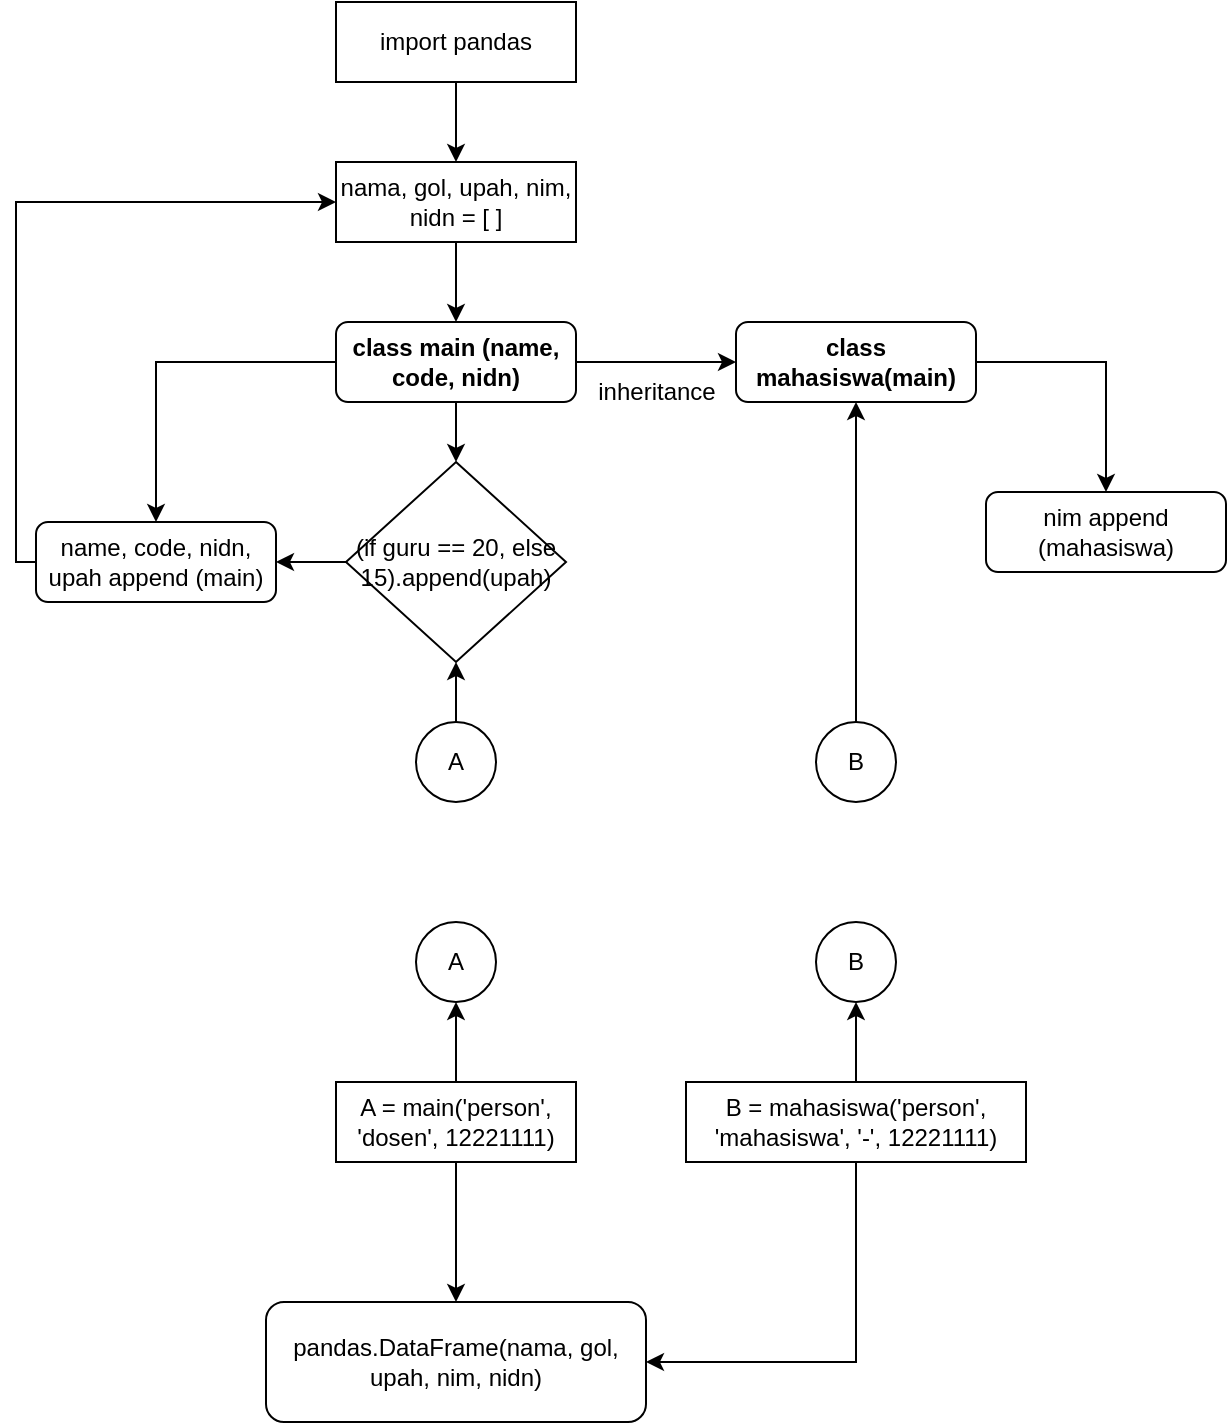 <mxfile version="20.6.2" type="github"><diagram id="MqfDlW2UL3y2WA-V3zeb" name="Page-1"><mxGraphModel dx="868" dy="455" grid="1" gridSize="10" guides="1" tooltips="1" connect="1" arrows="1" fold="1" page="1" pageScale="1" pageWidth="850" pageHeight="1100" math="0" shadow="0"><root><mxCell id="0"/><mxCell id="1" parent="0"/><mxCell id="zfCaOWEHbz__5iektYM7-3" style="edgeStyle=orthogonalEdgeStyle;rounded=0;orthogonalLoop=1;jettySize=auto;html=1;exitX=0.5;exitY=1;exitDx=0;exitDy=0;entryX=0.5;entryY=0;entryDx=0;entryDy=0;" parent="1" source="zfCaOWEHbz__5iektYM7-1" target="zfCaOWEHbz__5iektYM7-2" edge="1"><mxGeometry relative="1" as="geometry"/></mxCell><mxCell id="zfCaOWEHbz__5iektYM7-1" value="import pandas" style="rounded=0;whiteSpace=wrap;html=1;" parent="1" vertex="1"><mxGeometry x="315" y="195" width="120" height="40" as="geometry"/></mxCell><mxCell id="zfCaOWEHbz__5iektYM7-6" style="edgeStyle=orthogonalEdgeStyle;rounded=0;orthogonalLoop=1;jettySize=auto;html=1;exitX=0.5;exitY=1;exitDx=0;exitDy=0;" parent="1" source="zfCaOWEHbz__5iektYM7-2" target="zfCaOWEHbz__5iektYM7-4" edge="1"><mxGeometry relative="1" as="geometry"/></mxCell><mxCell id="zfCaOWEHbz__5iektYM7-2" value="nama, gol, upah, nim, nidn = [ ]" style="rounded=0;whiteSpace=wrap;html=1;" parent="1" vertex="1"><mxGeometry x="315" y="275" width="120" height="40" as="geometry"/></mxCell><mxCell id="zfCaOWEHbz__5iektYM7-15" style="edgeStyle=orthogonalEdgeStyle;rounded=0;orthogonalLoop=1;jettySize=auto;html=1;exitX=1;exitY=0.5;exitDx=0;exitDy=0;entryX=0;entryY=0.5;entryDx=0;entryDy=0;" parent="1" source="zfCaOWEHbz__5iektYM7-4" target="zfCaOWEHbz__5iektYM7-14" edge="1"><mxGeometry relative="1" as="geometry"/></mxCell><mxCell id="zfCaOWEHbz__5iektYM7-26" style="edgeStyle=orthogonalEdgeStyle;rounded=0;orthogonalLoop=1;jettySize=auto;html=1;exitX=0;exitY=0.5;exitDx=0;exitDy=0;entryX=0.5;entryY=0;entryDx=0;entryDy=0;" parent="1" source="zfCaOWEHbz__5iektYM7-4" target="zfCaOWEHbz__5iektYM7-5" edge="1"><mxGeometry relative="1" as="geometry"/></mxCell><mxCell id="zfCaOWEHbz__5iektYM7-54" style="edgeStyle=orthogonalEdgeStyle;rounded=0;orthogonalLoop=1;jettySize=auto;html=1;exitX=0.5;exitY=1;exitDx=0;exitDy=0;entryX=0.5;entryY=0;entryDx=0;entryDy=0;" parent="1" source="zfCaOWEHbz__5iektYM7-4" target="zfCaOWEHbz__5iektYM7-53" edge="1"><mxGeometry relative="1" as="geometry"/></mxCell><mxCell id="zfCaOWEHbz__5iektYM7-4" value="&lt;b&gt;class main (name, code, nidn)&lt;/b&gt;" style="rounded=1;whiteSpace=wrap;html=1;" parent="1" vertex="1"><mxGeometry x="315" y="355" width="120" height="40" as="geometry"/></mxCell><mxCell id="zfCaOWEHbz__5iektYM7-8" style="edgeStyle=orthogonalEdgeStyle;rounded=0;orthogonalLoop=1;jettySize=auto;html=1;exitX=0;exitY=0.5;exitDx=0;exitDy=0;entryX=0;entryY=0.5;entryDx=0;entryDy=0;" parent="1" source="zfCaOWEHbz__5iektYM7-5" target="zfCaOWEHbz__5iektYM7-2" edge="1"><mxGeometry relative="1" as="geometry"><Array as="points"><mxPoint x="155" y="475"/><mxPoint x="155" y="295"/></Array></mxGeometry></mxCell><mxCell id="zfCaOWEHbz__5iektYM7-5" value="name, code, nidn, upah append (main)" style="rounded=1;whiteSpace=wrap;html=1;" parent="1" vertex="1"><mxGeometry x="165" y="455" width="120" height="40" as="geometry"/></mxCell><mxCell id="zfCaOWEHbz__5iektYM7-60" style="edgeStyle=orthogonalEdgeStyle;rounded=0;orthogonalLoop=1;jettySize=auto;html=1;entryX=0.5;entryY=0;entryDx=0;entryDy=0;" parent="1" source="zfCaOWEHbz__5iektYM7-14" target="zfCaOWEHbz__5iektYM7-16" edge="1"><mxGeometry relative="1" as="geometry"/></mxCell><mxCell id="zfCaOWEHbz__5iektYM7-14" value="&lt;b&gt;class mahasiswa(main)&lt;br&gt;&lt;/b&gt;" style="rounded=1;whiteSpace=wrap;html=1;" parent="1" vertex="1"><mxGeometry x="515" y="355" width="120" height="40" as="geometry"/></mxCell><mxCell id="zfCaOWEHbz__5iektYM7-16" value="nim append (mahasiswa)" style="rounded=1;whiteSpace=wrap;html=1;" parent="1" vertex="1"><mxGeometry x="640" y="440" width="120" height="40" as="geometry"/></mxCell><mxCell id="zfCaOWEHbz__5iektYM7-23" value="inheritance" style="text;html=1;align=center;verticalAlign=middle;resizable=0;points=[];autosize=1;strokeColor=none;fillColor=none;" parent="1" vertex="1"><mxGeometry x="435" y="375" width="80" height="30" as="geometry"/></mxCell><mxCell id="zfCaOWEHbz__5iektYM7-56" style="edgeStyle=orthogonalEdgeStyle;rounded=0;orthogonalLoop=1;jettySize=auto;html=1;exitX=0.5;exitY=0;exitDx=0;exitDy=0;entryX=0.5;entryY=1;entryDx=0;entryDy=0;" parent="1" source="zfCaOWEHbz__5iektYM7-33" target="zfCaOWEHbz__5iektYM7-53" edge="1"><mxGeometry relative="1" as="geometry"/></mxCell><mxCell id="zfCaOWEHbz__5iektYM7-33" value="A" style="ellipse;whiteSpace=wrap;html=1;aspect=fixed;" parent="1" vertex="1"><mxGeometry x="355" y="555" width="40" height="40" as="geometry"/></mxCell><mxCell id="zfCaOWEHbz__5iektYM7-43" style="edgeStyle=orthogonalEdgeStyle;rounded=0;orthogonalLoop=1;jettySize=auto;html=1;exitX=0.5;exitY=0;exitDx=0;exitDy=0;entryX=0.5;entryY=1;entryDx=0;entryDy=0;" parent="1" source="zfCaOWEHbz__5iektYM7-34" target="zfCaOWEHbz__5iektYM7-14" edge="1"><mxGeometry relative="1" as="geometry"/></mxCell><mxCell id="zfCaOWEHbz__5iektYM7-34" value="B" style="ellipse;whiteSpace=wrap;html=1;aspect=fixed;" parent="1" vertex="1"><mxGeometry x="555" y="555" width="40" height="40" as="geometry"/></mxCell><mxCell id="zfCaOWEHbz__5iektYM7-45" value="A" style="ellipse;whiteSpace=wrap;html=1;aspect=fixed;" parent="1" vertex="1"><mxGeometry x="355" y="655" width="40" height="40" as="geometry"/></mxCell><mxCell id="zfCaOWEHbz__5iektYM7-46" value="B" style="ellipse;whiteSpace=wrap;html=1;aspect=fixed;" parent="1" vertex="1"><mxGeometry x="555" y="655" width="40" height="40" as="geometry"/></mxCell><mxCell id="zfCaOWEHbz__5iektYM7-50" style="edgeStyle=orthogonalEdgeStyle;rounded=0;orthogonalLoop=1;jettySize=auto;html=1;exitX=0.5;exitY=0;exitDx=0;exitDy=0;entryX=0.5;entryY=1;entryDx=0;entryDy=0;" parent="1" source="zfCaOWEHbz__5iektYM7-48" target="zfCaOWEHbz__5iektYM7-45" edge="1"><mxGeometry relative="1" as="geometry"/></mxCell><mxCell id="zfCaOWEHbz__5iektYM7-57" style="edgeStyle=orthogonalEdgeStyle;rounded=0;orthogonalLoop=1;jettySize=auto;html=1;exitX=0.5;exitY=1;exitDx=0;exitDy=0;" parent="1" source="zfCaOWEHbz__5iektYM7-48" target="zfCaOWEHbz__5iektYM7-52" edge="1"><mxGeometry relative="1" as="geometry"/></mxCell><mxCell id="zfCaOWEHbz__5iektYM7-48" value="A = main('person', 'dosen', 12221111)" style="rounded=0;whiteSpace=wrap;html=1;" parent="1" vertex="1"><mxGeometry x="315" y="735" width="120" height="40" as="geometry"/></mxCell><mxCell id="zfCaOWEHbz__5iektYM7-51" style="edgeStyle=orthogonalEdgeStyle;rounded=0;orthogonalLoop=1;jettySize=auto;html=1;exitX=0.5;exitY=0;exitDx=0;exitDy=0;entryX=0.5;entryY=1;entryDx=0;entryDy=0;" parent="1" source="zfCaOWEHbz__5iektYM7-49" target="zfCaOWEHbz__5iektYM7-46" edge="1"><mxGeometry relative="1" as="geometry"/></mxCell><mxCell id="zfCaOWEHbz__5iektYM7-58" style="edgeStyle=orthogonalEdgeStyle;rounded=0;orthogonalLoop=1;jettySize=auto;html=1;entryX=1;entryY=0.5;entryDx=0;entryDy=0;exitX=0.5;exitY=1;exitDx=0;exitDy=0;" parent="1" source="zfCaOWEHbz__5iektYM7-49" target="zfCaOWEHbz__5iektYM7-52" edge="1"><mxGeometry relative="1" as="geometry"/></mxCell><mxCell id="zfCaOWEHbz__5iektYM7-49" value="B = mahasiswa('person', 'mahasiswa', '-', 12221111)" style="rounded=0;whiteSpace=wrap;html=1;" parent="1" vertex="1"><mxGeometry x="490" y="735" width="170" height="40" as="geometry"/></mxCell><mxCell id="zfCaOWEHbz__5iektYM7-52" value="pandas.DataFrame(nama, gol, upah, nim, nidn)" style="rounded=1;whiteSpace=wrap;html=1;" parent="1" vertex="1"><mxGeometry x="280" y="845" width="190" height="60" as="geometry"/></mxCell><mxCell id="zfCaOWEHbz__5iektYM7-55" style="edgeStyle=orthogonalEdgeStyle;rounded=0;orthogonalLoop=1;jettySize=auto;html=1;exitX=0;exitY=0.5;exitDx=0;exitDy=0;entryX=1;entryY=0.5;entryDx=0;entryDy=0;" parent="1" source="zfCaOWEHbz__5iektYM7-53" target="zfCaOWEHbz__5iektYM7-5" edge="1"><mxGeometry relative="1" as="geometry"/></mxCell><mxCell id="zfCaOWEHbz__5iektYM7-53" value="(if guru == 20, else 15).append(upah)" style="rhombus;whiteSpace=wrap;html=1;" parent="1" vertex="1"><mxGeometry x="320" y="425" width="110" height="100" as="geometry"/></mxCell></root></mxGraphModel></diagram></mxfile>